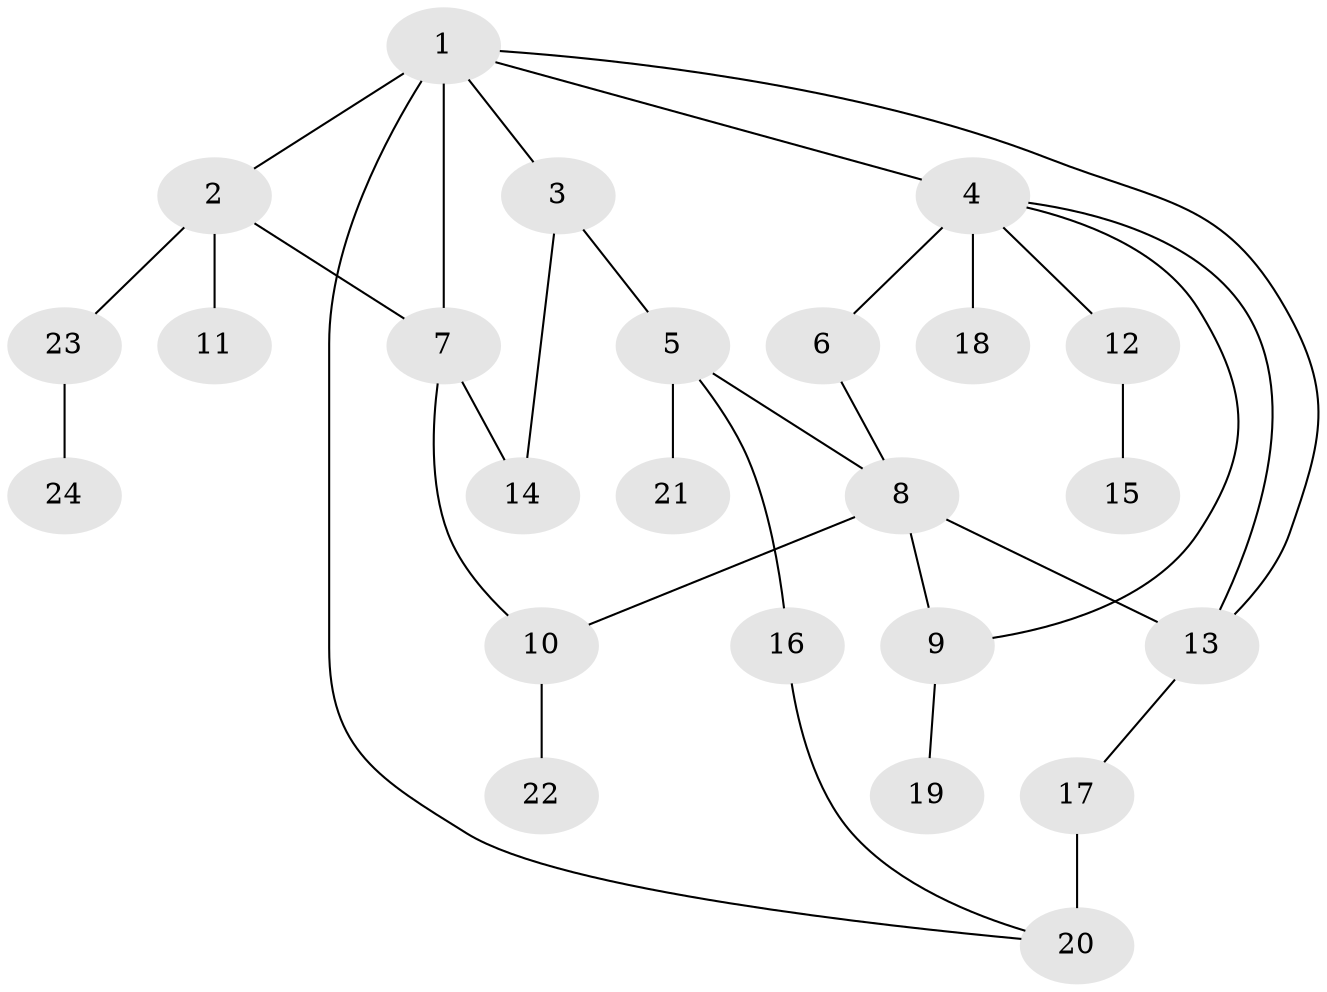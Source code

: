 // original degree distribution, {12: 0.012658227848101266, 5: 0.0379746835443038, 7: 0.0379746835443038, 15: 0.012658227848101266, 1: 0.5822784810126582, 3: 0.06329113924050633, 2: 0.21518987341772153, 8: 0.012658227848101266, 4: 0.012658227848101266, 6: 0.012658227848101266}
// Generated by graph-tools (version 1.1) at 2025/50/03/04/25 22:50:34]
// undirected, 24 vertices, 32 edges
graph export_dot {
  node [color=gray90,style=filled];
  1;
  2;
  3;
  4;
  5;
  6;
  7;
  8;
  9;
  10;
  11;
  12;
  13;
  14;
  15;
  16;
  17;
  18;
  19;
  20;
  21;
  22;
  23;
  24;
  1 -- 2 [weight=1.0];
  1 -- 3 [weight=1.0];
  1 -- 4 [weight=1.0];
  1 -- 7 [weight=6.0];
  1 -- 13 [weight=1.0];
  1 -- 20 [weight=1.0];
  2 -- 7 [weight=1.0];
  2 -- 11 [weight=1.0];
  2 -- 23 [weight=1.0];
  3 -- 5 [weight=1.0];
  3 -- 14 [weight=1.0];
  4 -- 6 [weight=1.0];
  4 -- 9 [weight=1.0];
  4 -- 12 [weight=1.0];
  4 -- 13 [weight=1.0];
  4 -- 18 [weight=8.0];
  5 -- 8 [weight=1.0];
  5 -- 16 [weight=1.0];
  5 -- 21 [weight=1.0];
  6 -- 8 [weight=1.0];
  7 -- 10 [weight=1.0];
  7 -- 14 [weight=1.0];
  8 -- 9 [weight=1.0];
  8 -- 10 [weight=1.0];
  8 -- 13 [weight=1.0];
  9 -- 19 [weight=1.0];
  10 -- 22 [weight=1.0];
  12 -- 15 [weight=1.0];
  13 -- 17 [weight=1.0];
  16 -- 20 [weight=1.0];
  17 -- 20 [weight=3.0];
  23 -- 24 [weight=1.0];
}
